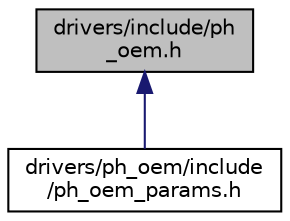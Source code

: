digraph "drivers/include/ph_oem.h"
{
 // LATEX_PDF_SIZE
  edge [fontname="Helvetica",fontsize="10",labelfontname="Helvetica",labelfontsize="10"];
  node [fontname="Helvetica",fontsize="10",shape=record];
  Node1 [label="drivers/include/ph\l_oem.h",height=0.2,width=0.4,color="black", fillcolor="grey75", style="filled", fontcolor="black",tooltip="Device driver for Atlas Scientific pH OEM Sensor with SMBus/I2C interface."];
  Node1 -> Node2 [dir="back",color="midnightblue",fontsize="10",style="solid",fontname="Helvetica"];
  Node2 [label="drivers/ph_oem/include\l/ph_oem_params.h",height=0.2,width=0.4,color="black", fillcolor="white", style="filled",URL="$ph__oem__params_8h.html",tooltip="Default configuration for Atlas Scientific pH OEM sensors."];
}
